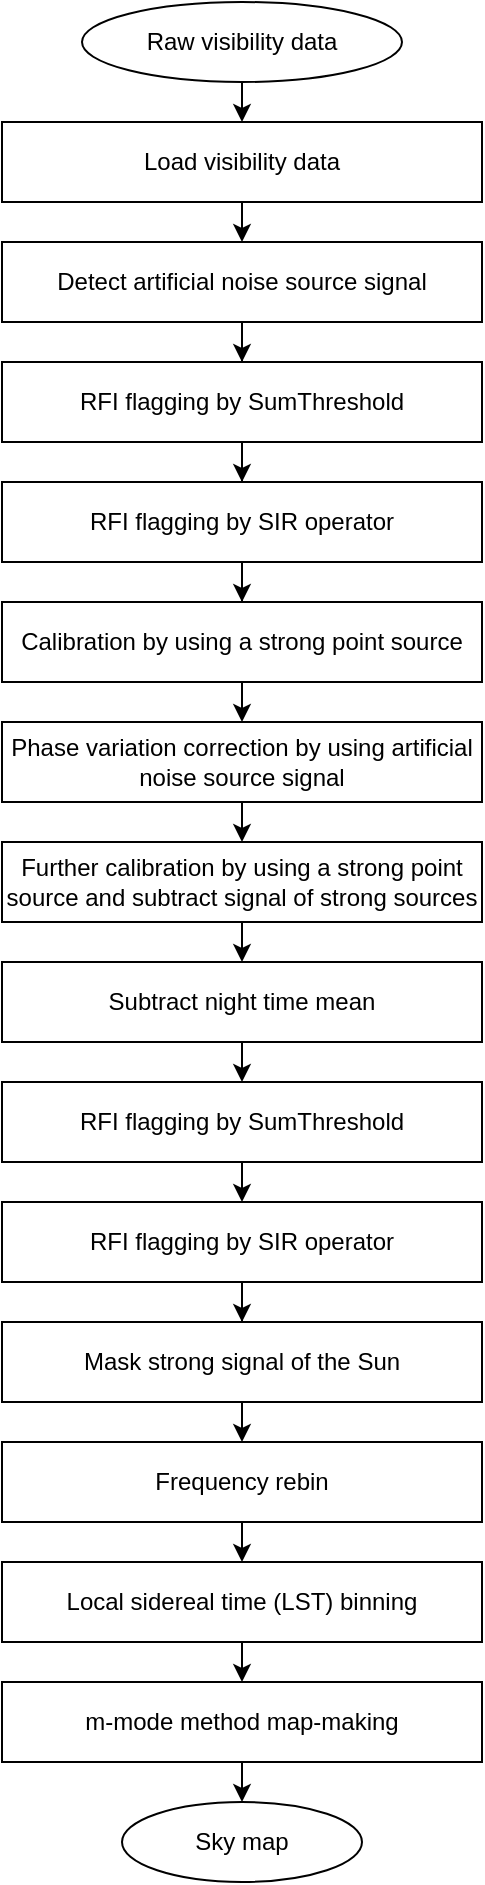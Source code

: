 <mxfile version="20.8.23" type="github"><diagram name="Page-1" id="LWCGmU3hNfLZK3PaBZmt"><mxGraphModel dx="1048" dy="701" grid="1" gridSize="10" guides="1" tooltips="1" connect="1" arrows="1" fold="1" page="1" pageScale="1" pageWidth="827" pageHeight="1169" math="0" shadow="0"><root><mxCell id="0"/><mxCell id="1" parent="0"/><mxCell id="eIFWCp6P4kqTU1xidvS2-19" style="edgeStyle=orthogonalEdgeStyle;rounded=0;orthogonalLoop=1;jettySize=auto;html=1;exitX=0.5;exitY=1;exitDx=0;exitDy=0;entryX=0.5;entryY=0;entryDx=0;entryDy=0;" edge="1" parent="1" source="eIFWCp6P4kqTU1xidvS2-1" target="eIFWCp6P4kqTU1xidvS2-2"><mxGeometry relative="1" as="geometry"/></mxCell><mxCell id="eIFWCp6P4kqTU1xidvS2-1" value="Raw visibility data" style="ellipse;whiteSpace=wrap;html=1;" vertex="1" parent="1"><mxGeometry x="320" y="40" width="160" height="40" as="geometry"/></mxCell><mxCell id="eIFWCp6P4kqTU1xidvS2-20" style="edgeStyle=orthogonalEdgeStyle;rounded=0;orthogonalLoop=1;jettySize=auto;html=1;exitX=0.5;exitY=1;exitDx=0;exitDy=0;entryX=0.5;entryY=0;entryDx=0;entryDy=0;" edge="1" parent="1" source="eIFWCp6P4kqTU1xidvS2-2" target="eIFWCp6P4kqTU1xidvS2-3"><mxGeometry relative="1" as="geometry"/></mxCell><mxCell id="eIFWCp6P4kqTU1xidvS2-2" value="Load visibility data" style="rounded=0;whiteSpace=wrap;html=1;" vertex="1" parent="1"><mxGeometry x="280" y="100" width="240" height="40" as="geometry"/></mxCell><mxCell id="eIFWCp6P4kqTU1xidvS2-21" style="edgeStyle=orthogonalEdgeStyle;rounded=0;orthogonalLoop=1;jettySize=auto;html=1;exitX=0.5;exitY=1;exitDx=0;exitDy=0;" edge="1" parent="1" source="eIFWCp6P4kqTU1xidvS2-3" target="eIFWCp6P4kqTU1xidvS2-4"><mxGeometry relative="1" as="geometry"/></mxCell><mxCell id="eIFWCp6P4kqTU1xidvS2-3" value="Detect artificial noise source signal" style="rounded=0;whiteSpace=wrap;html=1;" vertex="1" parent="1"><mxGeometry x="280" y="160" width="240" height="40" as="geometry"/></mxCell><mxCell id="eIFWCp6P4kqTU1xidvS2-22" style="edgeStyle=orthogonalEdgeStyle;rounded=0;orthogonalLoop=1;jettySize=auto;html=1;exitX=0.5;exitY=1;exitDx=0;exitDy=0;" edge="1" parent="1" source="eIFWCp6P4kqTU1xidvS2-4" target="eIFWCp6P4kqTU1xidvS2-5"><mxGeometry relative="1" as="geometry"/></mxCell><mxCell id="eIFWCp6P4kqTU1xidvS2-4" value="RFI flagging by SumThreshold" style="rounded=0;whiteSpace=wrap;html=1;" vertex="1" parent="1"><mxGeometry x="280" y="220" width="240" height="40" as="geometry"/></mxCell><mxCell id="eIFWCp6P4kqTU1xidvS2-23" style="edgeStyle=orthogonalEdgeStyle;rounded=0;orthogonalLoop=1;jettySize=auto;html=1;exitX=0.5;exitY=1;exitDx=0;exitDy=0;" edge="1" parent="1" source="eIFWCp6P4kqTU1xidvS2-5" target="eIFWCp6P4kqTU1xidvS2-6"><mxGeometry relative="1" as="geometry"/></mxCell><mxCell id="eIFWCp6P4kqTU1xidvS2-5" value="RFI flagging by SIR operator" style="rounded=0;whiteSpace=wrap;html=1;" vertex="1" parent="1"><mxGeometry x="280" y="280" width="240" height="40" as="geometry"/></mxCell><mxCell id="eIFWCp6P4kqTU1xidvS2-24" style="edgeStyle=orthogonalEdgeStyle;rounded=0;orthogonalLoop=1;jettySize=auto;html=1;exitX=0.5;exitY=1;exitDx=0;exitDy=0;entryX=0.5;entryY=0;entryDx=0;entryDy=0;" edge="1" parent="1" source="eIFWCp6P4kqTU1xidvS2-6" target="eIFWCp6P4kqTU1xidvS2-7"><mxGeometry relative="1" as="geometry"/></mxCell><mxCell id="eIFWCp6P4kqTU1xidvS2-6" value="Calibration by using a strong point source" style="rounded=0;whiteSpace=wrap;html=1;" vertex="1" parent="1"><mxGeometry x="280" y="340" width="240" height="40" as="geometry"/></mxCell><mxCell id="eIFWCp6P4kqTU1xidvS2-25" style="edgeStyle=orthogonalEdgeStyle;rounded=0;orthogonalLoop=1;jettySize=auto;html=1;exitX=0.5;exitY=1;exitDx=0;exitDy=0;entryX=0.5;entryY=0;entryDx=0;entryDy=0;" edge="1" parent="1" source="eIFWCp6P4kqTU1xidvS2-7" target="eIFWCp6P4kqTU1xidvS2-8"><mxGeometry relative="1" as="geometry"/></mxCell><mxCell id="eIFWCp6P4kqTU1xidvS2-7" value="Phase variation correction by using artificial noise source signal" style="rounded=0;whiteSpace=wrap;html=1;" vertex="1" parent="1"><mxGeometry x="280" y="400" width="240" height="40" as="geometry"/></mxCell><mxCell id="eIFWCp6P4kqTU1xidvS2-26" style="edgeStyle=orthogonalEdgeStyle;rounded=0;orthogonalLoop=1;jettySize=auto;html=1;exitX=0.5;exitY=1;exitDx=0;exitDy=0;entryX=0.5;entryY=0;entryDx=0;entryDy=0;" edge="1" parent="1" source="eIFWCp6P4kqTU1xidvS2-8" target="eIFWCp6P4kqTU1xidvS2-10"><mxGeometry relative="1" as="geometry"/></mxCell><mxCell id="eIFWCp6P4kqTU1xidvS2-8" value="Further calibration by using a strong point source and subtract signal of strong sources" style="rounded=0;whiteSpace=wrap;html=1;" vertex="1" parent="1"><mxGeometry x="280" y="460" width="240" height="40" as="geometry"/></mxCell><mxCell id="eIFWCp6P4kqTU1xidvS2-9" style="edgeStyle=orthogonalEdgeStyle;rounded=0;orthogonalLoop=1;jettySize=auto;html=1;exitX=0.5;exitY=1;exitDx=0;exitDy=0;" edge="1" parent="1" source="eIFWCp6P4kqTU1xidvS2-8" target="eIFWCp6P4kqTU1xidvS2-8"><mxGeometry relative="1" as="geometry"/></mxCell><mxCell id="eIFWCp6P4kqTU1xidvS2-27" style="edgeStyle=orthogonalEdgeStyle;rounded=0;orthogonalLoop=1;jettySize=auto;html=1;exitX=0.5;exitY=1;exitDx=0;exitDy=0;entryX=0.5;entryY=0;entryDx=0;entryDy=0;" edge="1" parent="1" source="eIFWCp6P4kqTU1xidvS2-10" target="eIFWCp6P4kqTU1xidvS2-11"><mxGeometry relative="1" as="geometry"/></mxCell><mxCell id="eIFWCp6P4kqTU1xidvS2-10" value="Subtract night time mean" style="rounded=0;whiteSpace=wrap;html=1;" vertex="1" parent="1"><mxGeometry x="280" y="520" width="240" height="40" as="geometry"/></mxCell><mxCell id="eIFWCp6P4kqTU1xidvS2-28" style="edgeStyle=orthogonalEdgeStyle;rounded=0;orthogonalLoop=1;jettySize=auto;html=1;exitX=0.5;exitY=1;exitDx=0;exitDy=0;entryX=0.5;entryY=0;entryDx=0;entryDy=0;" edge="1" parent="1" source="eIFWCp6P4kqTU1xidvS2-11" target="eIFWCp6P4kqTU1xidvS2-12"><mxGeometry relative="1" as="geometry"/></mxCell><mxCell id="eIFWCp6P4kqTU1xidvS2-11" value="RFI flagging by SumThreshold" style="rounded=0;whiteSpace=wrap;html=1;" vertex="1" parent="1"><mxGeometry x="280" y="580" width="240" height="40" as="geometry"/></mxCell><mxCell id="eIFWCp6P4kqTU1xidvS2-29" style="edgeStyle=orthogonalEdgeStyle;rounded=0;orthogonalLoop=1;jettySize=auto;html=1;exitX=0.5;exitY=1;exitDx=0;exitDy=0;" edge="1" parent="1" source="eIFWCp6P4kqTU1xidvS2-12" target="eIFWCp6P4kqTU1xidvS2-13"><mxGeometry relative="1" as="geometry"/></mxCell><mxCell id="eIFWCp6P4kqTU1xidvS2-12" value="RFI flagging by SIR operator" style="rounded=0;whiteSpace=wrap;html=1;" vertex="1" parent="1"><mxGeometry x="280" y="640" width="240" height="40" as="geometry"/></mxCell><mxCell id="eIFWCp6P4kqTU1xidvS2-30" style="edgeStyle=orthogonalEdgeStyle;rounded=0;orthogonalLoop=1;jettySize=auto;html=1;exitX=0.5;exitY=1;exitDx=0;exitDy=0;entryX=0.5;entryY=0;entryDx=0;entryDy=0;" edge="1" parent="1" source="eIFWCp6P4kqTU1xidvS2-13" target="eIFWCp6P4kqTU1xidvS2-14"><mxGeometry relative="1" as="geometry"/></mxCell><mxCell id="eIFWCp6P4kqTU1xidvS2-13" value="Mask strong signal of the Sun" style="rounded=0;whiteSpace=wrap;html=1;" vertex="1" parent="1"><mxGeometry x="280" y="700" width="240" height="40" as="geometry"/></mxCell><mxCell id="eIFWCp6P4kqTU1xidvS2-31" style="edgeStyle=orthogonalEdgeStyle;rounded=0;orthogonalLoop=1;jettySize=auto;html=1;exitX=0.5;exitY=1;exitDx=0;exitDy=0;entryX=0.5;entryY=0;entryDx=0;entryDy=0;" edge="1" parent="1" source="eIFWCp6P4kqTU1xidvS2-14" target="eIFWCp6P4kqTU1xidvS2-15"><mxGeometry relative="1" as="geometry"/></mxCell><mxCell id="eIFWCp6P4kqTU1xidvS2-14" value="Frequency rebin" style="rounded=0;whiteSpace=wrap;html=1;" vertex="1" parent="1"><mxGeometry x="280" y="760" width="240" height="40" as="geometry"/></mxCell><mxCell id="eIFWCp6P4kqTU1xidvS2-32" style="edgeStyle=orthogonalEdgeStyle;rounded=0;orthogonalLoop=1;jettySize=auto;html=1;exitX=0.5;exitY=1;exitDx=0;exitDy=0;entryX=0.5;entryY=0;entryDx=0;entryDy=0;" edge="1" parent="1" source="eIFWCp6P4kqTU1xidvS2-15" target="eIFWCp6P4kqTU1xidvS2-17"><mxGeometry relative="1" as="geometry"/></mxCell><mxCell id="eIFWCp6P4kqTU1xidvS2-15" value="Local sidereal time (LST) binning" style="rounded=0;whiteSpace=wrap;html=1;" vertex="1" parent="1"><mxGeometry x="280" y="820" width="240" height="40" as="geometry"/></mxCell><mxCell id="eIFWCp6P4kqTU1xidvS2-16" style="edgeStyle=orthogonalEdgeStyle;rounded=0;orthogonalLoop=1;jettySize=auto;html=1;exitX=0.5;exitY=1;exitDx=0;exitDy=0;" edge="1" parent="1" source="eIFWCp6P4kqTU1xidvS2-15" target="eIFWCp6P4kqTU1xidvS2-15"><mxGeometry relative="1" as="geometry"/></mxCell><mxCell id="eIFWCp6P4kqTU1xidvS2-33" style="edgeStyle=orthogonalEdgeStyle;rounded=0;orthogonalLoop=1;jettySize=auto;html=1;exitX=0.5;exitY=1;exitDx=0;exitDy=0;entryX=0.5;entryY=0;entryDx=0;entryDy=0;" edge="1" parent="1" source="eIFWCp6P4kqTU1xidvS2-17" target="eIFWCp6P4kqTU1xidvS2-18"><mxGeometry relative="1" as="geometry"/></mxCell><mxCell id="eIFWCp6P4kqTU1xidvS2-17" value="m-mode method map-making" style="rounded=0;whiteSpace=wrap;html=1;" vertex="1" parent="1"><mxGeometry x="280" y="880" width="240" height="40" as="geometry"/></mxCell><mxCell id="eIFWCp6P4kqTU1xidvS2-18" value="Sky map" style="ellipse;whiteSpace=wrap;html=1;" vertex="1" parent="1"><mxGeometry x="340" y="940" width="120" height="40" as="geometry"/></mxCell></root></mxGraphModel></diagram></mxfile>